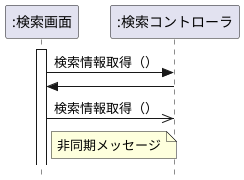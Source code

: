 @startuml
skinparam style strictuml /' 厳密なUMLに準拠する'/
hide footbox
participant ":検索画面" as seach
participant ":検索コントローラ" as control
activate seach
seach -> control: 検索情報取得（）
seach <- control:
seach ->> control: 検索情報取得（）
deactivate control
note right of seach : 非同期メッセージ
@enduml